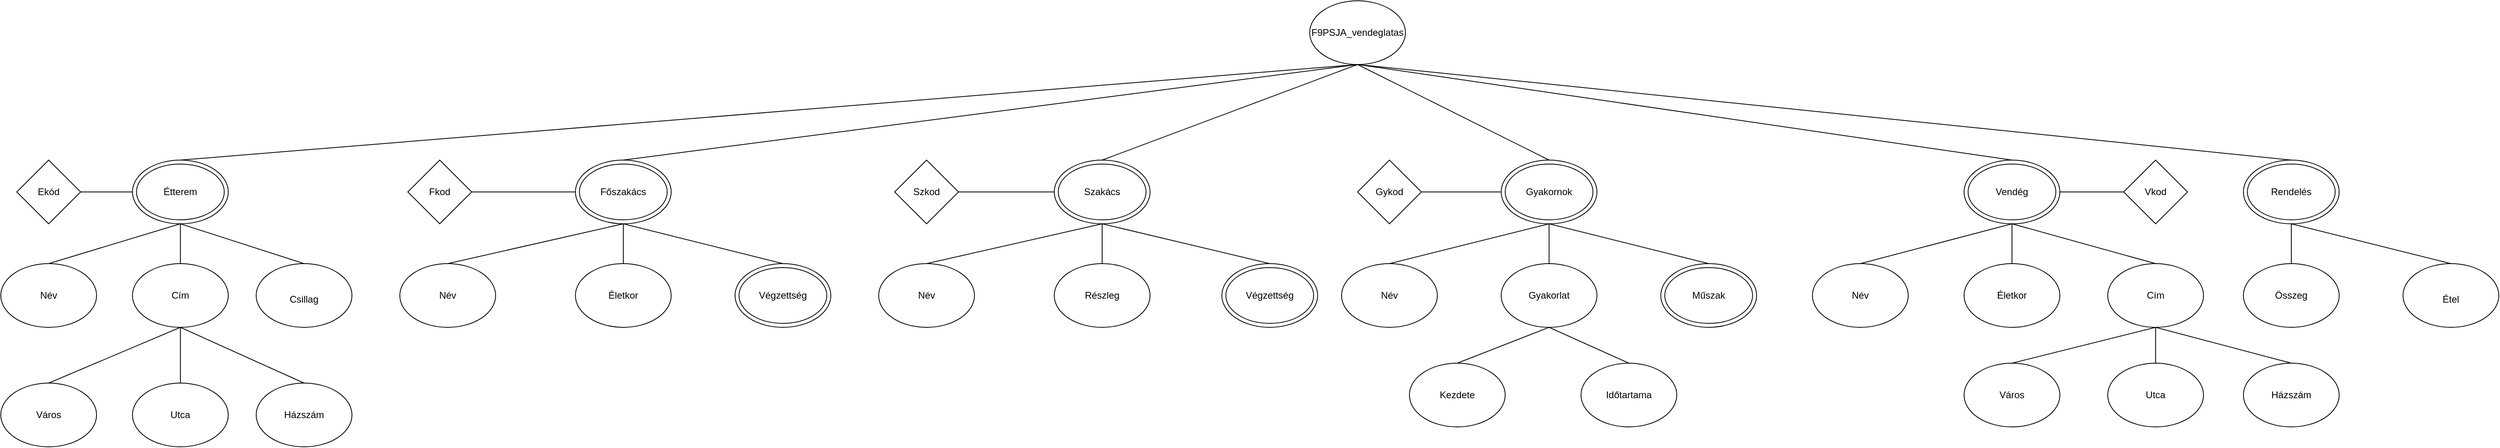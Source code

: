 <mxfile version="28.2.5">
  <diagram id="WNeehLWBd4stqQCdo1dh" name="Page-2">
    <mxGraphModel grid="1" page="1" gridSize="10" guides="1" tooltips="1" connect="1" arrows="1" fold="1" pageScale="1" pageWidth="2336" pageHeight="1654" math="0" shadow="0">
      <root>
        <mxCell id="0" />
        <mxCell id="1" parent="0" />
        <mxCell id="1YB8DRWpNRcfSoukRBSg-1" value="" style="ellipse;whiteSpace=wrap;html=1;" vertex="1" parent="1">
          <mxGeometry x="1100" y="-40" width="120" height="80" as="geometry" />
        </mxCell>
        <mxCell id="1YB8DRWpNRcfSoukRBSg-2" value="F9PSJA_vendeglatas" style="text;html=1;align=center;verticalAlign=middle;whiteSpace=wrap;rounded=0;" vertex="1" parent="1">
          <mxGeometry x="1130" y="-15" width="60" height="30" as="geometry" />
        </mxCell>
        <mxCell id="1YB8DRWpNRcfSoukRBSg-3" value="" style="ellipse;whiteSpace=wrap;html=1;" vertex="1" parent="1">
          <mxGeometry x="1340" y="160" width="120" height="80" as="geometry" />
        </mxCell>
        <mxCell id="1YB8DRWpNRcfSoukRBSg-4" value="" style="ellipse;whiteSpace=wrap;html=1;" vertex="1" parent="1">
          <mxGeometry x="780" y="160" width="120" height="80" as="geometry" />
        </mxCell>
        <mxCell id="1YB8DRWpNRcfSoukRBSg-5" value="" style="ellipse;whiteSpace=wrap;html=1;" vertex="1" parent="1">
          <mxGeometry x="180" y="160" width="120" height="80" as="geometry" />
        </mxCell>
        <mxCell id="1YB8DRWpNRcfSoukRBSg-6" value="" style="ellipse;whiteSpace=wrap;html=1;" vertex="1" parent="1">
          <mxGeometry x="-375" y="160" width="120" height="80" as="geometry" />
        </mxCell>
        <mxCell id="1YB8DRWpNRcfSoukRBSg-7" value="" style="ellipse;whiteSpace=wrap;html=1;" vertex="1" parent="1">
          <mxGeometry x="1920" y="160" width="120" height="80" as="geometry" />
        </mxCell>
        <mxCell id="1YB8DRWpNRcfSoukRBSg-8" value="" style="ellipse;whiteSpace=wrap;html=1;" vertex="1" parent="1">
          <mxGeometry x="2270" y="160" width="120" height="80" as="geometry" />
        </mxCell>
        <mxCell id="1YB8DRWpNRcfSoukRBSg-9" value="" style="ellipse;whiteSpace=wrap;html=1;" vertex="1" parent="1">
          <mxGeometry x="-370" y="165" width="110" height="70" as="geometry" />
        </mxCell>
        <mxCell id="1YB8DRWpNRcfSoukRBSg-10" value="Étterem" style="text;html=1;align=center;verticalAlign=middle;whiteSpace=wrap;rounded=0;" vertex="1" parent="1">
          <mxGeometry x="-345" y="185" width="60" height="30" as="geometry" />
        </mxCell>
        <mxCell id="1YB8DRWpNRcfSoukRBSg-16" value="" style="ellipse;whiteSpace=wrap;html=1;" vertex="1" parent="1">
          <mxGeometry x="185" y="165" width="110" height="70" as="geometry" />
        </mxCell>
        <mxCell id="1YB8DRWpNRcfSoukRBSg-11" value="Főszakács" style="text;html=1;align=center;verticalAlign=middle;whiteSpace=wrap;rounded=0;" vertex="1" parent="1">
          <mxGeometry x="210" y="185" width="60" height="30" as="geometry" />
        </mxCell>
        <mxCell id="1YB8DRWpNRcfSoukRBSg-17" value="" style="ellipse;whiteSpace=wrap;html=1;" vertex="1" parent="1">
          <mxGeometry x="785" y="165" width="110" height="70" as="geometry" />
        </mxCell>
        <mxCell id="1YB8DRWpNRcfSoukRBSg-12" value="Szakács" style="text;html=1;align=center;verticalAlign=middle;whiteSpace=wrap;rounded=0;" vertex="1" parent="1">
          <mxGeometry x="810" y="185" width="60" height="30" as="geometry" />
        </mxCell>
        <mxCell id="1YB8DRWpNRcfSoukRBSg-19" value="" style="ellipse;whiteSpace=wrap;html=1;" vertex="1" parent="1">
          <mxGeometry x="1345" y="165" width="110" height="70" as="geometry" />
        </mxCell>
        <mxCell id="1YB8DRWpNRcfSoukRBSg-13" value="Gyakornok" style="text;html=1;align=center;verticalAlign=middle;whiteSpace=wrap;rounded=0;" vertex="1" parent="1">
          <mxGeometry x="1370" y="185" width="60" height="30" as="geometry" />
        </mxCell>
        <mxCell id="1YB8DRWpNRcfSoukRBSg-20" value="" style="ellipse;whiteSpace=wrap;html=1;" vertex="1" parent="1">
          <mxGeometry x="1925" y="165" width="110" height="70" as="geometry" />
        </mxCell>
        <mxCell id="1YB8DRWpNRcfSoukRBSg-14" value="Vendég" style="text;html=1;align=center;verticalAlign=middle;whiteSpace=wrap;rounded=0;" vertex="1" parent="1">
          <mxGeometry x="1950" y="185" width="60" height="30" as="geometry" />
        </mxCell>
        <mxCell id="1YB8DRWpNRcfSoukRBSg-21" value="" style="ellipse;whiteSpace=wrap;html=1;" vertex="1" parent="1">
          <mxGeometry x="2275" y="165" width="110" height="70" as="geometry" />
        </mxCell>
        <mxCell id="1YB8DRWpNRcfSoukRBSg-15" value="Rendelés" style="text;html=1;align=center;verticalAlign=middle;whiteSpace=wrap;rounded=0;" vertex="1" parent="1">
          <mxGeometry x="2300" y="185" width="60" height="30" as="geometry" />
        </mxCell>
        <mxCell id="1YB8DRWpNRcfSoukRBSg-22" value="" style="rhombus;whiteSpace=wrap;html=1;" vertex="1" parent="1">
          <mxGeometry x="-520" y="160" width="80" height="80" as="geometry" />
        </mxCell>
        <mxCell id="1YB8DRWpNRcfSoukRBSg-23" value="Ekód" style="text;html=1;align=center;verticalAlign=middle;whiteSpace=wrap;rounded=0;" vertex="1" parent="1">
          <mxGeometry x="-510" y="185" width="60" height="30" as="geometry" />
        </mxCell>
        <mxCell id="1YB8DRWpNRcfSoukRBSg-35" value="" style="ellipse;whiteSpace=wrap;html=1;" vertex="1" parent="1">
          <mxGeometry x="-540" y="290" width="120" height="80" as="geometry" />
        </mxCell>
        <mxCell id="1YB8DRWpNRcfSoukRBSg-36" value="" style="ellipse;whiteSpace=wrap;html=1;" vertex="1" parent="1">
          <mxGeometry x="-375" y="290" width="120" height="80" as="geometry" />
        </mxCell>
        <mxCell id="1YB8DRWpNRcfSoukRBSg-37" value="" style="ellipse;whiteSpace=wrap;html=1;" vertex="1" parent="1">
          <mxGeometry x="-220" y="290" width="120" height="80" as="geometry" />
        </mxCell>
        <mxCell id="1YB8DRWpNRcfSoukRBSg-38" value="Név" style="text;html=1;align=center;verticalAlign=middle;whiteSpace=wrap;rounded=0;" vertex="1" parent="1">
          <mxGeometry x="-510" y="315" width="60" height="30" as="geometry" />
        </mxCell>
        <mxCell id="1YB8DRWpNRcfSoukRBSg-39" value="Cím" style="text;html=1;align=center;verticalAlign=middle;whiteSpace=wrap;rounded=0;" vertex="1" parent="1">
          <mxGeometry x="-345" y="315" width="60" height="30" as="geometry" />
        </mxCell>
        <mxCell id="1YB8DRWpNRcfSoukRBSg-40" value="Csillag" style="text;html=1;align=center;verticalAlign=middle;whiteSpace=wrap;rounded=0;" vertex="1" parent="1">
          <mxGeometry x="-190" y="320" width="60" height="30" as="geometry" />
        </mxCell>
        <mxCell id="1YB8DRWpNRcfSoukRBSg-41" value="" style="endArrow=none;html=1;rounded=0;entryX=0.5;entryY=1;entryDx=0;entryDy=0;exitX=0.5;exitY=0;exitDx=0;exitDy=0;" edge="1" parent="1" source="1YB8DRWpNRcfSoukRBSg-6" target="1YB8DRWpNRcfSoukRBSg-1">
          <mxGeometry width="50" height="50" relative="1" as="geometry">
            <mxPoint x="460" y="100" as="sourcePoint" />
            <mxPoint x="1250" y="300" as="targetPoint" />
            <Array as="points" />
          </mxGeometry>
        </mxCell>
        <mxCell id="1YB8DRWpNRcfSoukRBSg-42" value="" style="endArrow=none;html=1;rounded=0;entryX=0.5;entryY=1;entryDx=0;entryDy=0;exitX=0.5;exitY=0;exitDx=0;exitDy=0;" edge="1" parent="1" source="1YB8DRWpNRcfSoukRBSg-5" target="1YB8DRWpNRcfSoukRBSg-1">
          <mxGeometry width="50" height="50" relative="1" as="geometry">
            <mxPoint x="420" y="350" as="sourcePoint" />
            <mxPoint x="470" y="300" as="targetPoint" />
          </mxGeometry>
        </mxCell>
        <mxCell id="1YB8DRWpNRcfSoukRBSg-43" value="" style="endArrow=none;html=1;rounded=0;entryX=0.5;entryY=1;entryDx=0;entryDy=0;exitX=0.5;exitY=0;exitDx=0;exitDy=0;" edge="1" parent="1" source="1YB8DRWpNRcfSoukRBSg-4" target="1YB8DRWpNRcfSoukRBSg-1">
          <mxGeometry width="50" height="50" relative="1" as="geometry">
            <mxPoint x="420" y="350" as="sourcePoint" />
            <mxPoint x="470" y="300" as="targetPoint" />
          </mxGeometry>
        </mxCell>
        <mxCell id="28_9lKFPwACrDTuCX-I_-1" value="" style="endArrow=none;html=1;rounded=0;entryX=0.5;entryY=1;entryDx=0;entryDy=0;exitX=0.5;exitY=0;exitDx=0;exitDy=0;" edge="1" parent="1" source="1YB8DRWpNRcfSoukRBSg-3" target="1YB8DRWpNRcfSoukRBSg-1">
          <mxGeometry width="50" height="50" relative="1" as="geometry">
            <mxPoint x="1440" y="170" as="sourcePoint" />
            <mxPoint x="1490" y="120" as="targetPoint" />
          </mxGeometry>
        </mxCell>
        <mxCell id="28_9lKFPwACrDTuCX-I_-2" value="" style="endArrow=none;html=1;rounded=0;entryX=0.5;entryY=1;entryDx=0;entryDy=0;exitX=0.5;exitY=0;exitDx=0;exitDy=0;" edge="1" parent="1" source="1YB8DRWpNRcfSoukRBSg-7" target="1YB8DRWpNRcfSoukRBSg-1">
          <mxGeometry width="50" height="50" relative="1" as="geometry">
            <mxPoint x="1440" y="170" as="sourcePoint" />
            <mxPoint x="1490" y="120" as="targetPoint" />
          </mxGeometry>
        </mxCell>
        <mxCell id="28_9lKFPwACrDTuCX-I_-3" value="" style="endArrow=none;html=1;rounded=0;entryX=0.5;entryY=1;entryDx=0;entryDy=0;exitX=0.5;exitY=0;exitDx=0;exitDy=0;" edge="1" parent="1" source="1YB8DRWpNRcfSoukRBSg-8" target="1YB8DRWpNRcfSoukRBSg-1">
          <mxGeometry width="50" height="50" relative="1" as="geometry">
            <mxPoint x="1440" y="170" as="sourcePoint" />
            <mxPoint x="1490" y="120" as="targetPoint" />
          </mxGeometry>
        </mxCell>
        <mxCell id="28_9lKFPwACrDTuCX-I_-4" value="" style="endArrow=none;html=1;rounded=0;entryX=1;entryY=0.5;entryDx=0;entryDy=0;exitX=0;exitY=0.5;exitDx=0;exitDy=0;" edge="1" parent="1" source="1YB8DRWpNRcfSoukRBSg-6" target="1YB8DRWpNRcfSoukRBSg-22">
          <mxGeometry width="50" height="50" relative="1" as="geometry">
            <mxPoint x="-290" y="175" as="sourcePoint" />
            <mxPoint x="-240" y="125" as="targetPoint" />
          </mxGeometry>
        </mxCell>
        <mxCell id="28_9lKFPwACrDTuCX-I_-5" value="" style="endArrow=none;html=1;rounded=0;exitX=0.5;exitY=0;exitDx=0;exitDy=0;entryX=0.5;entryY=1;entryDx=0;entryDy=0;" edge="1" parent="1" source="1YB8DRWpNRcfSoukRBSg-35" target="1YB8DRWpNRcfSoukRBSg-6">
          <mxGeometry width="50" height="50" relative="1" as="geometry">
            <mxPoint x="-290" y="175" as="sourcePoint" />
            <mxPoint x="-240" y="125" as="targetPoint" />
          </mxGeometry>
        </mxCell>
        <mxCell id="28_9lKFPwACrDTuCX-I_-6" value="" style="endArrow=none;html=1;rounded=0;exitX=0.5;exitY=0;exitDx=0;exitDy=0;entryX=0.5;entryY=1;entryDx=0;entryDy=0;" edge="1" parent="1" source="1YB8DRWpNRcfSoukRBSg-36" target="1YB8DRWpNRcfSoukRBSg-6">
          <mxGeometry width="50" height="50" relative="1" as="geometry">
            <mxPoint x="-290" y="175" as="sourcePoint" />
            <mxPoint x="-240" y="125" as="targetPoint" />
          </mxGeometry>
        </mxCell>
        <mxCell id="28_9lKFPwACrDTuCX-I_-7" value="" style="endArrow=none;html=1;rounded=0;exitX=0.5;exitY=0;exitDx=0;exitDy=0;entryX=0.5;entryY=1;entryDx=0;entryDy=0;" edge="1" parent="1" source="1YB8DRWpNRcfSoukRBSg-37" target="1YB8DRWpNRcfSoukRBSg-6">
          <mxGeometry width="50" height="50" relative="1" as="geometry">
            <mxPoint x="-290" y="175" as="sourcePoint" />
            <mxPoint x="-250" y="295" as="targetPoint" />
          </mxGeometry>
        </mxCell>
        <mxCell id="28_9lKFPwACrDTuCX-I_-8" value="" style="ellipse;whiteSpace=wrap;html=1;" vertex="1" parent="1">
          <mxGeometry x="2270" y="290" width="120" height="80" as="geometry" />
        </mxCell>
        <mxCell id="28_9lKFPwACrDTuCX-I_-9" value="" style="ellipse;whiteSpace=wrap;html=1;" vertex="1" parent="1">
          <mxGeometry x="2470" y="290" width="120" height="80" as="geometry" />
        </mxCell>
        <mxCell id="28_9lKFPwACrDTuCX-I_-10" value="Összeg" style="text;html=1;align=center;verticalAlign=middle;whiteSpace=wrap;rounded=0;" vertex="1" parent="1">
          <mxGeometry x="2300" y="315" width="60" height="30" as="geometry" />
        </mxCell>
        <mxCell id="28_9lKFPwACrDTuCX-I_-11" value="Étel" style="text;html=1;align=center;verticalAlign=middle;whiteSpace=wrap;rounded=0;" vertex="1" parent="1">
          <mxGeometry x="2500" y="320" width="60" height="30" as="geometry" />
        </mxCell>
        <mxCell id="28_9lKFPwACrDTuCX-I_-12" value="" style="endArrow=none;html=1;rounded=0;exitX=0.5;exitY=0;exitDx=0;exitDy=0;entryX=0.5;entryY=1;entryDx=0;entryDy=0;" edge="1" parent="1" source="28_9lKFPwACrDTuCX-I_-8" target="1YB8DRWpNRcfSoukRBSg-8">
          <mxGeometry width="50" height="50" relative="1" as="geometry">
            <mxPoint x="2450" y="170" as="sourcePoint" />
            <mxPoint x="2500" y="120" as="targetPoint" />
          </mxGeometry>
        </mxCell>
        <mxCell id="28_9lKFPwACrDTuCX-I_-13" value="" style="endArrow=none;html=1;rounded=0;exitX=0.5;exitY=0;exitDx=0;exitDy=0;entryX=0.5;entryY=1;entryDx=0;entryDy=0;" edge="1" parent="1" source="28_9lKFPwACrDTuCX-I_-9" target="1YB8DRWpNRcfSoukRBSg-8">
          <mxGeometry width="50" height="50" relative="1" as="geometry">
            <mxPoint x="2450" y="170" as="sourcePoint" />
            <mxPoint x="2500" y="120" as="targetPoint" />
          </mxGeometry>
        </mxCell>
        <mxCell id="28_9lKFPwACrDTuCX-I_-14" value="" style="rhombus;whiteSpace=wrap;html=1;" vertex="1" parent="1">
          <mxGeometry x="-30" y="160" width="80" height="80" as="geometry" />
        </mxCell>
        <mxCell id="28_9lKFPwACrDTuCX-I_-15" value="Fkod" style="text;html=1;align=center;verticalAlign=middle;whiteSpace=wrap;rounded=0;" vertex="1" parent="1">
          <mxGeometry x="-20" y="185" width="60" height="30" as="geometry" />
        </mxCell>
        <mxCell id="28_9lKFPwACrDTuCX-I_-16" value="" style="endArrow=none;html=1;rounded=0;exitX=1;exitY=0.5;exitDx=0;exitDy=0;entryX=0;entryY=0.5;entryDx=0;entryDy=0;" edge="1" parent="1" source="28_9lKFPwACrDTuCX-I_-14" target="1YB8DRWpNRcfSoukRBSg-5">
          <mxGeometry width="50" height="50" relative="1" as="geometry">
            <mxPoint x="420" y="175" as="sourcePoint" />
            <mxPoint x="470" y="125" as="targetPoint" />
          </mxGeometry>
        </mxCell>
        <mxCell id="28_9lKFPwACrDTuCX-I_-17" value="" style="ellipse;whiteSpace=wrap;html=1;" vertex="1" parent="1">
          <mxGeometry x="-40" y="290" width="120" height="80" as="geometry" />
        </mxCell>
        <mxCell id="28_9lKFPwACrDTuCX-I_-18" value="" style="ellipse;whiteSpace=wrap;html=1;" vertex="1" parent="1">
          <mxGeometry x="180" y="290" width="120" height="80" as="geometry" />
        </mxCell>
        <mxCell id="28_9lKFPwACrDTuCX-I_-19" value="" style="ellipse;whiteSpace=wrap;html=1;" vertex="1" parent="1">
          <mxGeometry x="380" y="290" width="120" height="80" as="geometry" />
        </mxCell>
        <mxCell id="28_9lKFPwACrDTuCX-I_-20" value="" style="ellipse;whiteSpace=wrap;html=1;" vertex="1" parent="1">
          <mxGeometry x="385" y="295" width="110" height="70" as="geometry" />
        </mxCell>
        <mxCell id="28_9lKFPwACrDTuCX-I_-21" value="Név" style="text;html=1;align=center;verticalAlign=middle;whiteSpace=wrap;rounded=0;" vertex="1" parent="1">
          <mxGeometry x="-10" y="315" width="60" height="30" as="geometry" />
        </mxCell>
        <mxCell id="28_9lKFPwACrDTuCX-I_-22" value="Életkor" style="text;html=1;align=center;verticalAlign=middle;whiteSpace=wrap;rounded=0;" vertex="1" parent="1">
          <mxGeometry x="210" y="315" width="60" height="30" as="geometry" />
        </mxCell>
        <mxCell id="28_9lKFPwACrDTuCX-I_-23" value="Végzettség" style="text;html=1;align=center;verticalAlign=middle;whiteSpace=wrap;rounded=0;" vertex="1" parent="1">
          <mxGeometry x="410" y="315" width="60" height="30" as="geometry" />
        </mxCell>
        <mxCell id="28_9lKFPwACrDTuCX-I_-24" value="" style="endArrow=none;html=1;rounded=0;exitX=0.5;exitY=0;exitDx=0;exitDy=0;entryX=0.5;entryY=1;entryDx=0;entryDy=0;" edge="1" parent="1" source="28_9lKFPwACrDTuCX-I_-17" target="1YB8DRWpNRcfSoukRBSg-5">
          <mxGeometry width="50" height="50" relative="1" as="geometry">
            <mxPoint x="200" y="170" as="sourcePoint" />
            <mxPoint x="250" y="120" as="targetPoint" />
          </mxGeometry>
        </mxCell>
        <mxCell id="28_9lKFPwACrDTuCX-I_-25" value="" style="endArrow=none;html=1;rounded=0;exitX=0.5;exitY=0;exitDx=0;exitDy=0;" edge="1" parent="1" source="28_9lKFPwACrDTuCX-I_-18">
          <mxGeometry width="50" height="50" relative="1" as="geometry">
            <mxPoint x="200" y="170" as="sourcePoint" />
            <mxPoint x="240" y="240" as="targetPoint" />
          </mxGeometry>
        </mxCell>
        <mxCell id="28_9lKFPwACrDTuCX-I_-26" value="" style="endArrow=none;html=1;rounded=0;exitX=0.5;exitY=0;exitDx=0;exitDy=0;" edge="1" parent="1" source="28_9lKFPwACrDTuCX-I_-19">
          <mxGeometry width="50" height="50" relative="1" as="geometry">
            <mxPoint x="200" y="170" as="sourcePoint" />
            <mxPoint x="240" y="240" as="targetPoint" />
          </mxGeometry>
        </mxCell>
        <mxCell id="28_9lKFPwACrDTuCX-I_-27" value="" style="rhombus;whiteSpace=wrap;html=1;" vertex="1" parent="1">
          <mxGeometry x="2120" y="160" width="80" height="80" as="geometry" />
        </mxCell>
        <mxCell id="28_9lKFPwACrDTuCX-I_-28" value="Vkod" style="text;html=1;align=center;verticalAlign=middle;whiteSpace=wrap;rounded=0;" vertex="1" parent="1">
          <mxGeometry x="2130" y="185" width="60" height="30" as="geometry" />
        </mxCell>
        <mxCell id="28_9lKFPwACrDTuCX-I_-29" value="" style="ellipse;whiteSpace=wrap;html=1;" vertex="1" parent="1">
          <mxGeometry x="2100" y="290" width="120" height="80" as="geometry" />
        </mxCell>
        <mxCell id="28_9lKFPwACrDTuCX-I_-30" value="" style="ellipse;whiteSpace=wrap;html=1;" vertex="1" parent="1">
          <mxGeometry x="1920" y="290" width="120" height="80" as="geometry" />
        </mxCell>
        <mxCell id="28_9lKFPwACrDTuCX-I_-31" value="" style="ellipse;whiteSpace=wrap;html=1;" vertex="1" parent="1">
          <mxGeometry x="1730" y="290" width="120" height="80" as="geometry" />
        </mxCell>
        <mxCell id="28_9lKFPwACrDTuCX-I_-32" value="Név" style="text;html=1;align=center;verticalAlign=middle;whiteSpace=wrap;rounded=0;" vertex="1" parent="1">
          <mxGeometry x="1760" y="315" width="60" height="30" as="geometry" />
        </mxCell>
        <mxCell id="28_9lKFPwACrDTuCX-I_-33" value="Életkor" style="text;html=1;align=center;verticalAlign=middle;whiteSpace=wrap;rounded=0;" vertex="1" parent="1">
          <mxGeometry x="1950" y="315" width="60" height="30" as="geometry" />
        </mxCell>
        <mxCell id="28_9lKFPwACrDTuCX-I_-34" value="Cím" style="text;html=1;align=center;verticalAlign=middle;whiteSpace=wrap;rounded=0;" vertex="1" parent="1">
          <mxGeometry x="2130" y="315" width="60" height="30" as="geometry" />
        </mxCell>
        <mxCell id="28_9lKFPwACrDTuCX-I_-35" value="" style="endArrow=none;html=1;rounded=0;entryX=0;entryY=0.5;entryDx=0;entryDy=0;exitX=1;exitY=0.5;exitDx=0;exitDy=0;" edge="1" parent="1" source="1YB8DRWpNRcfSoukRBSg-7" target="28_9lKFPwACrDTuCX-I_-27">
          <mxGeometry width="50" height="50" relative="1" as="geometry">
            <mxPoint x="1990" y="230" as="sourcePoint" />
            <mxPoint x="2040" y="180" as="targetPoint" />
          </mxGeometry>
        </mxCell>
        <mxCell id="28_9lKFPwACrDTuCX-I_-36" value="" style="endArrow=none;html=1;rounded=0;exitX=0.5;exitY=0;exitDx=0;exitDy=0;entryX=0.5;entryY=1;entryDx=0;entryDy=0;" edge="1" parent="1" source="28_9lKFPwACrDTuCX-I_-31" target="1YB8DRWpNRcfSoukRBSg-7">
          <mxGeometry width="50" height="50" relative="1" as="geometry">
            <mxPoint x="1990" y="230" as="sourcePoint" />
            <mxPoint x="2040" y="180" as="targetPoint" />
          </mxGeometry>
        </mxCell>
        <mxCell id="28_9lKFPwACrDTuCX-I_-38" value="" style="endArrow=none;html=1;rounded=0;entryX=0.5;entryY=0;entryDx=0;entryDy=0;" edge="1" parent="1" target="28_9lKFPwACrDTuCX-I_-30">
          <mxGeometry width="50" height="50" relative="1" as="geometry">
            <mxPoint x="1980" y="240" as="sourcePoint" />
            <mxPoint x="2040" y="180" as="targetPoint" />
          </mxGeometry>
        </mxCell>
        <mxCell id="28_9lKFPwACrDTuCX-I_-39" value="" style="endArrow=none;html=1;rounded=0;exitX=0.5;exitY=0;exitDx=0;exitDy=0;entryX=0.5;entryY=1;entryDx=0;entryDy=0;" edge="1" parent="1" source="28_9lKFPwACrDTuCX-I_-29" target="1YB8DRWpNRcfSoukRBSg-7">
          <mxGeometry width="50" height="50" relative="1" as="geometry">
            <mxPoint x="1990" y="230" as="sourcePoint" />
            <mxPoint x="2040" y="180" as="targetPoint" />
          </mxGeometry>
        </mxCell>
        <mxCell id="28_9lKFPwACrDTuCX-I_-40" value="" style="rhombus;whiteSpace=wrap;html=1;" vertex="1" parent="1">
          <mxGeometry x="580" y="160" width="80" height="80" as="geometry" />
        </mxCell>
        <mxCell id="28_9lKFPwACrDTuCX-I_-41" value="Szkod" style="text;html=1;align=center;verticalAlign=middle;whiteSpace=wrap;rounded=0;" vertex="1" parent="1">
          <mxGeometry x="590" y="185" width="60" height="30" as="geometry" />
        </mxCell>
        <mxCell id="28_9lKFPwACrDTuCX-I_-42" value="" style="ellipse;whiteSpace=wrap;html=1;" vertex="1" parent="1">
          <mxGeometry x="560" y="290" width="120" height="80" as="geometry" />
        </mxCell>
        <mxCell id="28_9lKFPwACrDTuCX-I_-43" value="" style="ellipse;whiteSpace=wrap;html=1;" vertex="1" parent="1">
          <mxGeometry x="780" y="290" width="120" height="80" as="geometry" />
        </mxCell>
        <mxCell id="28_9lKFPwACrDTuCX-I_-44" value="" style="ellipse;whiteSpace=wrap;html=1;" vertex="1" parent="1">
          <mxGeometry x="990" y="290" width="120" height="80" as="geometry" />
        </mxCell>
        <mxCell id="28_9lKFPwACrDTuCX-I_-45" value="" style="ellipse;whiteSpace=wrap;html=1;" vertex="1" parent="1">
          <mxGeometry x="995" y="295" width="110" height="70" as="geometry" />
        </mxCell>
        <mxCell id="28_9lKFPwACrDTuCX-I_-46" value="Név" style="text;html=1;align=center;verticalAlign=middle;whiteSpace=wrap;rounded=0;" vertex="1" parent="1">
          <mxGeometry x="590" y="315" width="60" height="30" as="geometry" />
        </mxCell>
        <mxCell id="28_9lKFPwACrDTuCX-I_-47" value="Részleg" style="text;html=1;align=center;verticalAlign=middle;whiteSpace=wrap;rounded=0;" vertex="1" parent="1">
          <mxGeometry x="810" y="315" width="60" height="30" as="geometry" />
        </mxCell>
        <mxCell id="28_9lKFPwACrDTuCX-I_-48" value="Végzettség" style="text;html=1;align=center;verticalAlign=middle;whiteSpace=wrap;rounded=0;" vertex="1" parent="1">
          <mxGeometry x="1020" y="315" width="60" height="30" as="geometry" />
        </mxCell>
        <mxCell id="28_9lKFPwACrDTuCX-I_-49" value="" style="endArrow=none;html=1;rounded=0;exitX=1;exitY=0.5;exitDx=0;exitDy=0;entryX=0;entryY=0.5;entryDx=0;entryDy=0;" edge="1" parent="1" source="28_9lKFPwACrDTuCX-I_-40" target="1YB8DRWpNRcfSoukRBSg-4">
          <mxGeometry width="50" height="50" relative="1" as="geometry">
            <mxPoint x="750" y="220" as="sourcePoint" />
            <mxPoint x="800" y="170" as="targetPoint" />
          </mxGeometry>
        </mxCell>
        <mxCell id="28_9lKFPwACrDTuCX-I_-50" value="" style="endArrow=none;html=1;rounded=0;exitX=0.5;exitY=0;exitDx=0;exitDy=0;entryX=0.5;entryY=1;entryDx=0;entryDy=0;" edge="1" parent="1" source="28_9lKFPwACrDTuCX-I_-42" target="1YB8DRWpNRcfSoukRBSg-4">
          <mxGeometry width="50" height="50" relative="1" as="geometry">
            <mxPoint x="750" y="220" as="sourcePoint" />
            <mxPoint x="800" y="170" as="targetPoint" />
          </mxGeometry>
        </mxCell>
        <mxCell id="28_9lKFPwACrDTuCX-I_-51" value="" style="endArrow=none;html=1;rounded=0;exitX=0.5;exitY=0;exitDx=0;exitDy=0;" edge="1" parent="1" source="28_9lKFPwACrDTuCX-I_-43">
          <mxGeometry width="50" height="50" relative="1" as="geometry">
            <mxPoint x="750" y="220" as="sourcePoint" />
            <mxPoint x="840" y="240" as="targetPoint" />
          </mxGeometry>
        </mxCell>
        <mxCell id="28_9lKFPwACrDTuCX-I_-52" value="" style="endArrow=none;html=1;rounded=0;exitX=0.5;exitY=0;exitDx=0;exitDy=0;" edge="1" parent="1" source="28_9lKFPwACrDTuCX-I_-44">
          <mxGeometry width="50" height="50" relative="1" as="geometry">
            <mxPoint x="750" y="220" as="sourcePoint" />
            <mxPoint x="840" y="240" as="targetPoint" />
          </mxGeometry>
        </mxCell>
        <mxCell id="28_9lKFPwACrDTuCX-I_-53" value="" style="rhombus;whiteSpace=wrap;html=1;" vertex="1" parent="1">
          <mxGeometry x="1160" y="160" width="80" height="80" as="geometry" />
        </mxCell>
        <mxCell id="28_9lKFPwACrDTuCX-I_-54" value="Gykod" style="text;html=1;align=center;verticalAlign=middle;whiteSpace=wrap;rounded=0;" vertex="1" parent="1">
          <mxGeometry x="1170" y="185" width="60" height="30" as="geometry" />
        </mxCell>
        <mxCell id="28_9lKFPwACrDTuCX-I_-55" value="" style="ellipse;whiteSpace=wrap;html=1;" vertex="1" parent="1">
          <mxGeometry x="1340" y="290" width="120" height="80" as="geometry" />
        </mxCell>
        <mxCell id="28_9lKFPwACrDTuCX-I_-56" value="" style="ellipse;whiteSpace=wrap;html=1;" vertex="1" parent="1">
          <mxGeometry x="1540" y="290" width="120" height="80" as="geometry" />
        </mxCell>
        <mxCell id="28_9lKFPwACrDTuCX-I_-57" value="" style="ellipse;whiteSpace=wrap;html=1;" vertex="1" parent="1">
          <mxGeometry x="1140" y="290" width="120" height="80" as="geometry" />
        </mxCell>
        <mxCell id="28_9lKFPwACrDTuCX-I_-58" value="" style="ellipse;whiteSpace=wrap;html=1;" vertex="1" parent="1">
          <mxGeometry x="1545" y="295" width="110" height="70" as="geometry" />
        </mxCell>
        <mxCell id="28_9lKFPwACrDTuCX-I_-59" value="Név" style="text;html=1;align=center;verticalAlign=middle;whiteSpace=wrap;rounded=0;" vertex="1" parent="1">
          <mxGeometry x="1170" y="315" width="60" height="30" as="geometry" />
        </mxCell>
        <mxCell id="28_9lKFPwACrDTuCX-I_-60" value="Gyakorlat" style="text;html=1;align=center;verticalAlign=middle;whiteSpace=wrap;rounded=0;" vertex="1" parent="1">
          <mxGeometry x="1370" y="315" width="60" height="30" as="geometry" />
        </mxCell>
        <mxCell id="28_9lKFPwACrDTuCX-I_-61" value="Műszak" style="text;html=1;align=center;verticalAlign=middle;whiteSpace=wrap;rounded=0;" vertex="1" parent="1">
          <mxGeometry x="1570" y="315" width="60" height="30" as="geometry" />
        </mxCell>
        <mxCell id="28_9lKFPwACrDTuCX-I_-62" value="" style="endArrow=none;html=1;rounded=0;exitX=1;exitY=0.5;exitDx=0;exitDy=0;entryX=0;entryY=0.5;entryDx=0;entryDy=0;" edge="1" parent="1" source="28_9lKFPwACrDTuCX-I_-53" target="1YB8DRWpNRcfSoukRBSg-3">
          <mxGeometry width="50" height="50" relative="1" as="geometry">
            <mxPoint x="1300" y="220" as="sourcePoint" />
            <mxPoint x="1350" y="170" as="targetPoint" />
          </mxGeometry>
        </mxCell>
        <mxCell id="28_9lKFPwACrDTuCX-I_-63" value="" style="endArrow=none;html=1;rounded=0;exitX=0.5;exitY=0;exitDx=0;exitDy=0;entryX=0.5;entryY=1;entryDx=0;entryDy=0;" edge="1" parent="1" source="28_9lKFPwACrDTuCX-I_-57" target="1YB8DRWpNRcfSoukRBSg-3">
          <mxGeometry width="50" height="50" relative="1" as="geometry">
            <mxPoint x="1300" y="220" as="sourcePoint" />
            <mxPoint x="1350" y="170" as="targetPoint" />
          </mxGeometry>
        </mxCell>
        <mxCell id="28_9lKFPwACrDTuCX-I_-64" value="" style="endArrow=none;html=1;rounded=0;exitX=0.5;exitY=0;exitDx=0;exitDy=0;" edge="1" parent="1" source="28_9lKFPwACrDTuCX-I_-55">
          <mxGeometry width="50" height="50" relative="1" as="geometry">
            <mxPoint x="1300" y="220" as="sourcePoint" />
            <mxPoint x="1400" y="240" as="targetPoint" />
          </mxGeometry>
        </mxCell>
        <mxCell id="28_9lKFPwACrDTuCX-I_-65" value="" style="endArrow=none;html=1;rounded=0;exitX=0.5;exitY=0;exitDx=0;exitDy=0;" edge="1" parent="1" source="28_9lKFPwACrDTuCX-I_-56">
          <mxGeometry width="50" height="50" relative="1" as="geometry">
            <mxPoint x="1300" y="220" as="sourcePoint" />
            <mxPoint x="1400" y="240" as="targetPoint" />
          </mxGeometry>
        </mxCell>
        <mxCell id="28_9lKFPwACrDTuCX-I_-66" value="" style="ellipse;whiteSpace=wrap;html=1;" vertex="1" parent="1">
          <mxGeometry x="-375" y="440" width="120" height="80" as="geometry" />
        </mxCell>
        <mxCell id="28_9lKFPwACrDTuCX-I_-67" value="" style="ellipse;whiteSpace=wrap;html=1;" vertex="1" parent="1">
          <mxGeometry x="-540" y="440" width="120" height="80" as="geometry" />
        </mxCell>
        <mxCell id="28_9lKFPwACrDTuCX-I_-68" value="" style="ellipse;whiteSpace=wrap;html=1;" vertex="1" parent="1">
          <mxGeometry x="-220" y="440" width="120" height="80" as="geometry" />
        </mxCell>
        <mxCell id="28_9lKFPwACrDTuCX-I_-69" value="Város" style="text;html=1;align=center;verticalAlign=middle;whiteSpace=wrap;rounded=0;" vertex="1" parent="1">
          <mxGeometry x="-510" y="465" width="60" height="30" as="geometry" />
        </mxCell>
        <mxCell id="28_9lKFPwACrDTuCX-I_-70" value="Utca" style="text;html=1;align=center;verticalAlign=middle;whiteSpace=wrap;rounded=0;" vertex="1" parent="1">
          <mxGeometry x="-345" y="465" width="60" height="30" as="geometry" />
        </mxCell>
        <mxCell id="28_9lKFPwACrDTuCX-I_-71" value="Házszám" style="text;html=1;align=center;verticalAlign=middle;whiteSpace=wrap;rounded=0;" vertex="1" parent="1">
          <mxGeometry x="-190" y="465" width="60" height="30" as="geometry" />
        </mxCell>
        <mxCell id="28_9lKFPwACrDTuCX-I_-72" value="" style="endArrow=none;html=1;rounded=0;entryX=0.5;entryY=1;entryDx=0;entryDy=0;exitX=0.5;exitY=0;exitDx=0;exitDy=0;" edge="1" parent="1" source="28_9lKFPwACrDTuCX-I_-68" target="1YB8DRWpNRcfSoukRBSg-36">
          <mxGeometry width="50" height="50" relative="1" as="geometry">
            <mxPoint x="-120" y="570" as="sourcePoint" />
            <mxPoint x="-70" y="520" as="targetPoint" />
          </mxGeometry>
        </mxCell>
        <mxCell id="28_9lKFPwACrDTuCX-I_-73" value="" style="endArrow=none;html=1;rounded=0;entryX=0.5;entryY=1;entryDx=0;entryDy=0;exitX=0.5;exitY=0;exitDx=0;exitDy=0;" edge="1" parent="1" source="28_9lKFPwACrDTuCX-I_-66" target="1YB8DRWpNRcfSoukRBSg-36">
          <mxGeometry width="50" height="50" relative="1" as="geometry">
            <mxPoint x="-120" y="570" as="sourcePoint" />
            <mxPoint x="-70" y="520" as="targetPoint" />
          </mxGeometry>
        </mxCell>
        <mxCell id="28_9lKFPwACrDTuCX-I_-74" value="" style="endArrow=none;html=1;rounded=0;entryX=0.5;entryY=1;entryDx=0;entryDy=0;exitX=0.5;exitY=0;exitDx=0;exitDy=0;" edge="1" parent="1" source="28_9lKFPwACrDTuCX-I_-67" target="1YB8DRWpNRcfSoukRBSg-36">
          <mxGeometry width="50" height="50" relative="1" as="geometry">
            <mxPoint x="-120" y="570" as="sourcePoint" />
            <mxPoint x="-70" y="520" as="targetPoint" />
          </mxGeometry>
        </mxCell>
        <mxCell id="28_9lKFPwACrDTuCX-I_-75" value="" style="ellipse;whiteSpace=wrap;html=1;" vertex="1" parent="1">
          <mxGeometry x="1225" y="415" width="120" height="80" as="geometry" />
        </mxCell>
        <mxCell id="28_9lKFPwACrDTuCX-I_-76" value="" style="ellipse;whiteSpace=wrap;html=1;" vertex="1" parent="1">
          <mxGeometry x="1440" y="415" width="120" height="80" as="geometry" />
        </mxCell>
        <mxCell id="28_9lKFPwACrDTuCX-I_-77" value="Kezdete" style="text;html=1;align=center;verticalAlign=middle;whiteSpace=wrap;rounded=0;" vertex="1" parent="1">
          <mxGeometry x="1255" y="440" width="60" height="30" as="geometry" />
        </mxCell>
        <mxCell id="28_9lKFPwACrDTuCX-I_-78" value="Időtartama" style="text;html=1;align=center;verticalAlign=middle;whiteSpace=wrap;rounded=0;" vertex="1" parent="1">
          <mxGeometry x="1470" y="440" width="60" height="30" as="geometry" />
        </mxCell>
        <mxCell id="28_9lKFPwACrDTuCX-I_-79" value="" style="endArrow=none;html=1;rounded=0;exitX=0.5;exitY=0;exitDx=0;exitDy=0;entryX=0.5;entryY=1;entryDx=0;entryDy=0;" edge="1" parent="1" source="28_9lKFPwACrDTuCX-I_-75" target="28_9lKFPwACrDTuCX-I_-55">
          <mxGeometry width="50" height="50" relative="1" as="geometry">
            <mxPoint x="1490" y="380" as="sourcePoint" />
            <mxPoint x="1540" y="330" as="targetPoint" />
          </mxGeometry>
        </mxCell>
        <mxCell id="28_9lKFPwACrDTuCX-I_-80" value="" style="endArrow=none;html=1;rounded=0;exitX=0.5;exitY=0;exitDx=0;exitDy=0;entryX=0.5;entryY=1;entryDx=0;entryDy=0;" edge="1" parent="1" source="28_9lKFPwACrDTuCX-I_-76" target="28_9lKFPwACrDTuCX-I_-55">
          <mxGeometry width="50" height="50" relative="1" as="geometry">
            <mxPoint x="1490" y="380" as="sourcePoint" />
            <mxPoint x="1540" y="330" as="targetPoint" />
          </mxGeometry>
        </mxCell>
        <mxCell id="28_9lKFPwACrDTuCX-I_-81" value="" style="ellipse;whiteSpace=wrap;html=1;" vertex="1" parent="1">
          <mxGeometry x="1920" y="415" width="120" height="80" as="geometry" />
        </mxCell>
        <mxCell id="28_9lKFPwACrDTuCX-I_-82" value="" style="ellipse;whiteSpace=wrap;html=1;" vertex="1" parent="1">
          <mxGeometry x="2100" y="415" width="120" height="80" as="geometry" />
        </mxCell>
        <mxCell id="28_9lKFPwACrDTuCX-I_-83" value="" style="ellipse;whiteSpace=wrap;html=1;" vertex="1" parent="1">
          <mxGeometry x="2270" y="415" width="120" height="80" as="geometry" />
        </mxCell>
        <mxCell id="28_9lKFPwACrDTuCX-I_-84" value="Város" style="text;html=1;align=center;verticalAlign=middle;whiteSpace=wrap;rounded=0;" vertex="1" parent="1">
          <mxGeometry x="1950" y="440" width="60" height="30" as="geometry" />
        </mxCell>
        <mxCell id="28_9lKFPwACrDTuCX-I_-85" value="Utca" style="text;html=1;align=center;verticalAlign=middle;whiteSpace=wrap;rounded=0;" vertex="1" parent="1">
          <mxGeometry x="2130" y="440" width="60" height="30" as="geometry" />
        </mxCell>
        <mxCell id="28_9lKFPwACrDTuCX-I_-86" value="Házszám" style="text;html=1;align=center;verticalAlign=middle;whiteSpace=wrap;rounded=0;" vertex="1" parent="1">
          <mxGeometry x="2300" y="440" width="60" height="30" as="geometry" />
        </mxCell>
        <mxCell id="28_9lKFPwACrDTuCX-I_-87" value="" style="endArrow=none;html=1;rounded=0;exitX=0.5;exitY=0;exitDx=0;exitDy=0;entryX=0.5;entryY=1;entryDx=0;entryDy=0;" edge="1" parent="1" source="28_9lKFPwACrDTuCX-I_-81" target="28_9lKFPwACrDTuCX-I_-29">
          <mxGeometry width="50" height="50" relative="1" as="geometry">
            <mxPoint x="2130" y="380" as="sourcePoint" />
            <mxPoint x="2180" y="330" as="targetPoint" />
          </mxGeometry>
        </mxCell>
        <mxCell id="28_9lKFPwACrDTuCX-I_-88" value="" style="endArrow=none;html=1;rounded=0;exitX=0.5;exitY=0;exitDx=0;exitDy=0;entryX=0.5;entryY=1;entryDx=0;entryDy=0;" edge="1" parent="1" source="28_9lKFPwACrDTuCX-I_-82" target="28_9lKFPwACrDTuCX-I_-29">
          <mxGeometry width="50" height="50" relative="1" as="geometry">
            <mxPoint x="2130" y="380" as="sourcePoint" />
            <mxPoint x="2180" y="330" as="targetPoint" />
          </mxGeometry>
        </mxCell>
        <mxCell id="28_9lKFPwACrDTuCX-I_-89" value="" style="endArrow=none;html=1;rounded=0;exitX=0.5;exitY=0;exitDx=0;exitDy=0;entryX=0.5;entryY=1;entryDx=0;entryDy=0;" edge="1" parent="1" source="28_9lKFPwACrDTuCX-I_-83" target="28_9lKFPwACrDTuCX-I_-29">
          <mxGeometry width="50" height="50" relative="1" as="geometry">
            <mxPoint x="2130" y="380" as="sourcePoint" />
            <mxPoint x="2180" y="330" as="targetPoint" />
          </mxGeometry>
        </mxCell>
      </root>
    </mxGraphModel>
  </diagram>
</mxfile>
